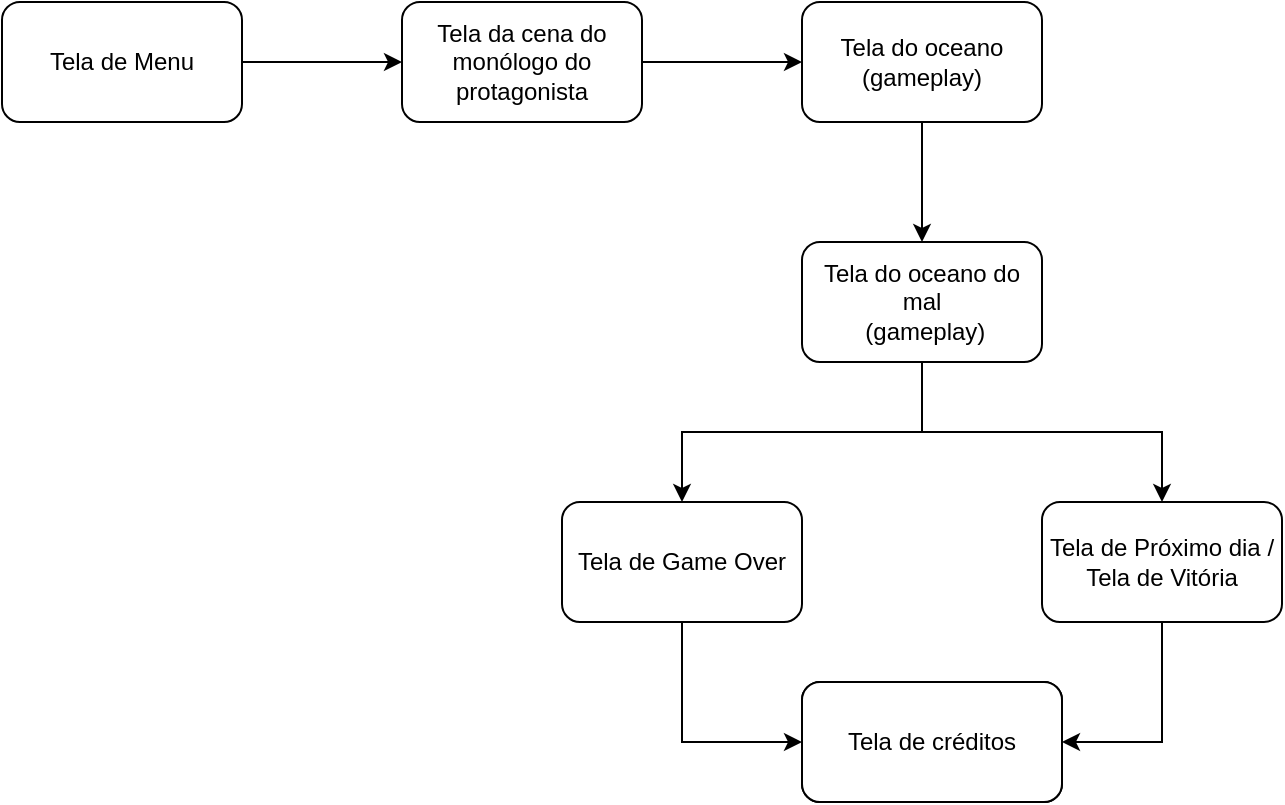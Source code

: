 <mxfile version="24.8.2">
  <diagram name="Page-1" id="KcYTpL-ff8ruV8fbdGf-">
    <mxGraphModel dx="1050" dy="519" grid="1" gridSize="10" guides="1" tooltips="1" connect="1" arrows="1" fold="1" page="1" pageScale="1" pageWidth="827" pageHeight="1169" math="0" shadow="0">
      <root>
        <mxCell id="0" />
        <mxCell id="1" parent="0" />
        <mxCell id="DNsbt84PIh2vWpGsc9Ce-4" style="edgeStyle=orthogonalEdgeStyle;rounded=0;orthogonalLoop=1;jettySize=auto;html=1;entryX=0;entryY=0.5;entryDx=0;entryDy=0;" edge="1" parent="1" source="DNsbt84PIh2vWpGsc9Ce-1" target="DNsbt84PIh2vWpGsc9Ce-3">
          <mxGeometry relative="1" as="geometry" />
        </mxCell>
        <mxCell id="DNsbt84PIh2vWpGsc9Ce-1" value="Tela de Menu" style="rounded=1;whiteSpace=wrap;html=1;" vertex="1" parent="1">
          <mxGeometry x="140" y="210" width="120" height="60" as="geometry" />
        </mxCell>
        <mxCell id="DNsbt84PIh2vWpGsc9Ce-2" value="Tela de Game Over" style="rounded=1;whiteSpace=wrap;html=1;" vertex="1" parent="1">
          <mxGeometry x="420" y="460" width="120" height="60" as="geometry" />
        </mxCell>
        <mxCell id="DNsbt84PIh2vWpGsc9Ce-7" style="edgeStyle=orthogonalEdgeStyle;rounded=0;orthogonalLoop=1;jettySize=auto;html=1;" edge="1" parent="1" source="DNsbt84PIh2vWpGsc9Ce-3" target="DNsbt84PIh2vWpGsc9Ce-5">
          <mxGeometry relative="1" as="geometry" />
        </mxCell>
        <mxCell id="DNsbt84PIh2vWpGsc9Ce-3" value="Tela da cena do monólogo do protagonista" style="rounded=1;whiteSpace=wrap;html=1;" vertex="1" parent="1">
          <mxGeometry x="340" y="210" width="120" height="60" as="geometry" />
        </mxCell>
        <mxCell id="DNsbt84PIh2vWpGsc9Ce-8" style="edgeStyle=orthogonalEdgeStyle;rounded=0;orthogonalLoop=1;jettySize=auto;html=1;entryX=0.5;entryY=0;entryDx=0;entryDy=0;" edge="1" parent="1" source="DNsbt84PIh2vWpGsc9Ce-5" target="DNsbt84PIh2vWpGsc9Ce-6">
          <mxGeometry relative="1" as="geometry" />
        </mxCell>
        <mxCell id="DNsbt84PIh2vWpGsc9Ce-5" value="Tela do oceano (gameplay)" style="rounded=1;whiteSpace=wrap;html=1;" vertex="1" parent="1">
          <mxGeometry x="540" y="210" width="120" height="60" as="geometry" />
        </mxCell>
        <mxCell id="DNsbt84PIh2vWpGsc9Ce-12" style="edgeStyle=orthogonalEdgeStyle;rounded=0;orthogonalLoop=1;jettySize=auto;html=1;" edge="1" parent="1" source="DNsbt84PIh2vWpGsc9Ce-6" target="DNsbt84PIh2vWpGsc9Ce-2">
          <mxGeometry relative="1" as="geometry" />
        </mxCell>
        <mxCell id="DNsbt84PIh2vWpGsc9Ce-13" style="edgeStyle=orthogonalEdgeStyle;rounded=0;orthogonalLoop=1;jettySize=auto;html=1;entryX=0.5;entryY=0;entryDx=0;entryDy=0;" edge="1" parent="1" source="DNsbt84PIh2vWpGsc9Ce-6" target="DNsbt84PIh2vWpGsc9Ce-10">
          <mxGeometry relative="1" as="geometry" />
        </mxCell>
        <mxCell id="DNsbt84PIh2vWpGsc9Ce-6" value="&lt;div&gt;Tela do oceano do mal&lt;/div&gt;&lt;div&gt;&amp;nbsp;(gameplay)&lt;/div&gt;" style="rounded=1;whiteSpace=wrap;html=1;" vertex="1" parent="1">
          <mxGeometry x="540" y="330" width="120" height="60" as="geometry" />
        </mxCell>
        <mxCell id="DNsbt84PIh2vWpGsc9Ce-20" style="edgeStyle=orthogonalEdgeStyle;rounded=0;orthogonalLoop=1;jettySize=auto;html=1;entryX=1;entryY=0.5;entryDx=0;entryDy=0;" edge="1" parent="1" source="DNsbt84PIh2vWpGsc9Ce-10" target="DNsbt84PIh2vWpGsc9Ce-19">
          <mxGeometry relative="1" as="geometry" />
        </mxCell>
        <mxCell id="DNsbt84PIh2vWpGsc9Ce-10" value="Tela de Próximo dia / Tela de Vitória" style="rounded=1;whiteSpace=wrap;html=1;" vertex="1" parent="1">
          <mxGeometry x="660" y="460" width="120" height="60" as="geometry" />
        </mxCell>
        <mxCell id="DNsbt84PIh2vWpGsc9Ce-18" value="Tela de Próximo dia / Tela de Vitória" style="rounded=1;whiteSpace=wrap;html=1;" vertex="1" parent="1">
          <mxGeometry x="540" y="550" width="130" height="60" as="geometry" />
        </mxCell>
        <mxCell id="DNsbt84PIh2vWpGsc9Ce-19" value="Tela de créditos" style="rounded=1;whiteSpace=wrap;html=1;" vertex="1" parent="1">
          <mxGeometry x="540" y="550" width="130" height="60" as="geometry" />
        </mxCell>
        <mxCell id="DNsbt84PIh2vWpGsc9Ce-21" style="edgeStyle=orthogonalEdgeStyle;rounded=0;orthogonalLoop=1;jettySize=auto;html=1;entryX=0;entryY=0.5;entryDx=0;entryDy=0;" edge="1" parent="1" source="DNsbt84PIh2vWpGsc9Ce-2" target="DNsbt84PIh2vWpGsc9Ce-19">
          <mxGeometry relative="1" as="geometry" />
        </mxCell>
      </root>
    </mxGraphModel>
  </diagram>
</mxfile>
